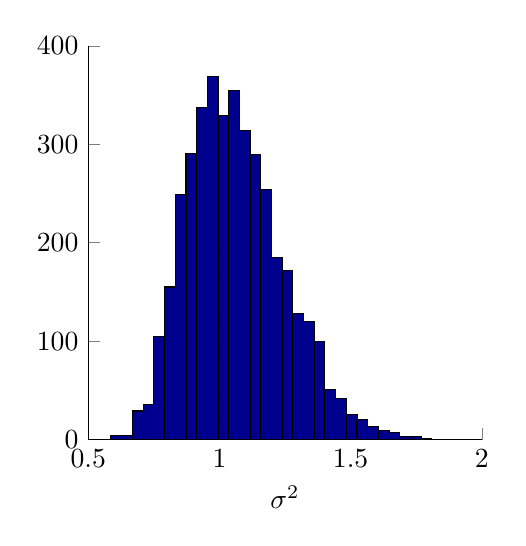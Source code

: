 % This file was created by matlab2tikz v0.4.4 running on MATLAB 8.3.
% Copyright (c) 2008--2013, Nico Schlömer <nico.schloemer@gmail.com>
% All rights reserved.
% 
% The latest updates can be retrieved from
%   http://www.mathworks.com/matlabcentral/fileexchange/22022-matlab2tikz
% where you can also make suggestions and rate matlab2tikz.
% 
%
% defining custom colors
\definecolor{mycolor1}{rgb}{0,0,0.562}%
%
\begin{tikzpicture}

\begin{axis}[%
width=5cm,
height=5cm,
area legend,
scale only axis,
xmin=0.5,
xmax=2,
xlabel={$\sigma^2$},
ymin=0,
ymax=400,
axis x line*=bottom,
axis y line*=left
]
\addplot[ybar,bar width=0.136cm,draw=black,fill=mycolor1] plot coordinates{(0.607,4)
(0.648,4)
(0.689,29)
(0.73,36)
(0.77,105)
(0.811,155)
(0.852,249)
(0.893,291)
(0.933,337)
(0.974,369)
(1.015,329)
(1.055,355)
(1.096,314)
(1.137,290)
(1.178,254)
(1.218,185)
(1.259,172)
(1.3,128)
(1.341,120)
(1.381,100)
(1.422,51)
(1.463,42)
(1.504,25)
(1.544,20)
(1.585,13)
(1.626,9)
(1.667,7)
(1.707,3)
(1.748,3)
(1.789,1)};

\addplot [
color=black,
solid,
forget plot
]
table[row sep=crcr]{
0.5 0\\
2 0\\
};
\addplot [
color=black,
dotted,
forget plot
]
table[row sep=crcr]{
1 0\\
1 200\\
};
\end{axis}
\end{tikzpicture}%